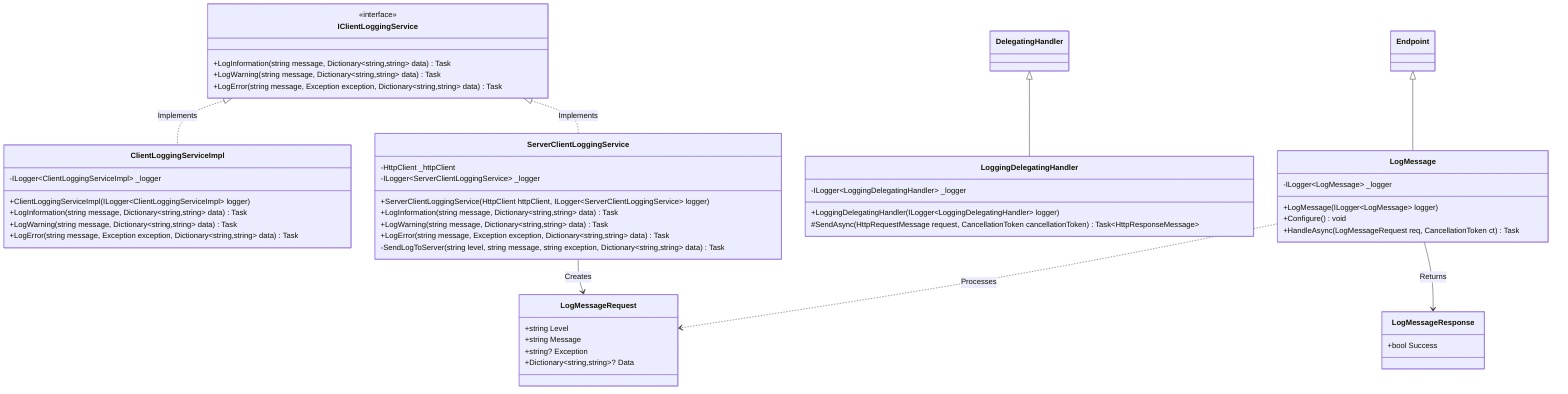 classDiagram
    class IClientLoggingService {
        <<interface>>
        +LogInformation(string message, Dictionary~string,string~ data) Task
        +LogWarning(string message, Dictionary~string,string~ data) Task
        +LogError(string message, Exception exception, Dictionary~string,string~ data) Task
    }
    
    class ClientLoggingServiceImpl {
        -ILogger~ClientLoggingServiceImpl~ _logger
        +ClientLoggingServiceImpl(ILogger~ClientLoggingServiceImpl~ logger)
        +LogInformation(string message, Dictionary~string,string~ data) Task
        +LogWarning(string message, Dictionary~string,string~ data) Task
        +LogError(string message, Exception exception, Dictionary~string,string~ data) Task
    }
    
    class ServerClientLoggingService {
        -HttpClient _httpClient
        -ILogger~ServerClientLoggingService~ _logger
        +ServerClientLoggingService(HttpClient httpClient, ILogger~ServerClientLoggingService~ logger)
        +LogInformation(string message, Dictionary~string,string~ data) Task
        +LogWarning(string message, Dictionary~string,string~ data) Task
        +LogError(string message, Exception exception, Dictionary~string,string~ data) Task
        -SendLogToServer(string level, string message, string exception, Dictionary~string,string~ data) Task
    }
    
    class LoggingDelegatingHandler {
        -ILogger~LoggingDelegatingHandler~ _logger
        +LoggingDelegatingHandler(ILogger~LoggingDelegatingHandler~ logger)
        #SendAsync(HttpRequestMessage request, CancellationToken cancellationToken) Task~HttpResponseMessage~
    }
    
    class LogMessage {
        -ILogger~LogMessage~ _logger
        +LogMessage(ILogger~LogMessage~ logger)
        +Configure() void
        +HandleAsync(LogMessageRequest req, CancellationToken ct) Task
    }
    
    class LogMessageRequest {
        +string Level
        +string Message
        +string? Exception
        +Dictionary~string,string~? Data
    }
    
    class LogMessageResponse {
        +bool Success
    }
    
    IClientLoggingService <|.. ClientLoggingServiceImpl : Implements
    IClientLoggingService <|.. ServerClientLoggingService : Implements
    
    ServerClientLoggingService --> LogMessageRequest : Creates
    LogMessage --> LogMessageResponse : Returns
    LogMessage ..> LogMessageRequest : Processes
    
    DelegatingHandler <|-- LoggingDelegatingHandler
    Endpoint <|-- LogMessage